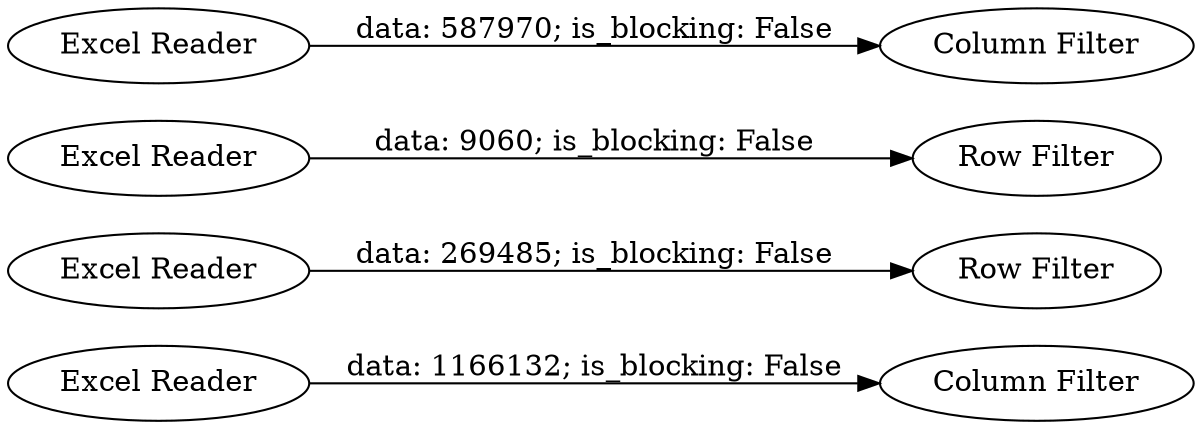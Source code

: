 digraph {
	"-7018089356068077560_8" [label="Column Filter"]
	"-7018089356068077560_5" [label="Row Filter"]
	"-7018089356068077560_1" [label="Excel Reader"]
	"-7018089356068077560_2" [label="Excel Reader"]
	"-7018089356068077560_4" [label="Excel Reader"]
	"-7018089356068077560_7" [label="Column Filter"]
	"-7018089356068077560_6" [label="Row Filter"]
	"-7018089356068077560_3" [label="Excel Reader"]
	"-7018089356068077560_1" -> "-7018089356068077560_5" [label="data: 269485; is_blocking: False"]
	"-7018089356068077560_2" -> "-7018089356068077560_6" [label="data: 9060; is_blocking: False"]
	"-7018089356068077560_4" -> "-7018089356068077560_8" [label="data: 1166132; is_blocking: False"]
	"-7018089356068077560_3" -> "-7018089356068077560_7" [label="data: 587970; is_blocking: False"]
	rankdir=LR
}
